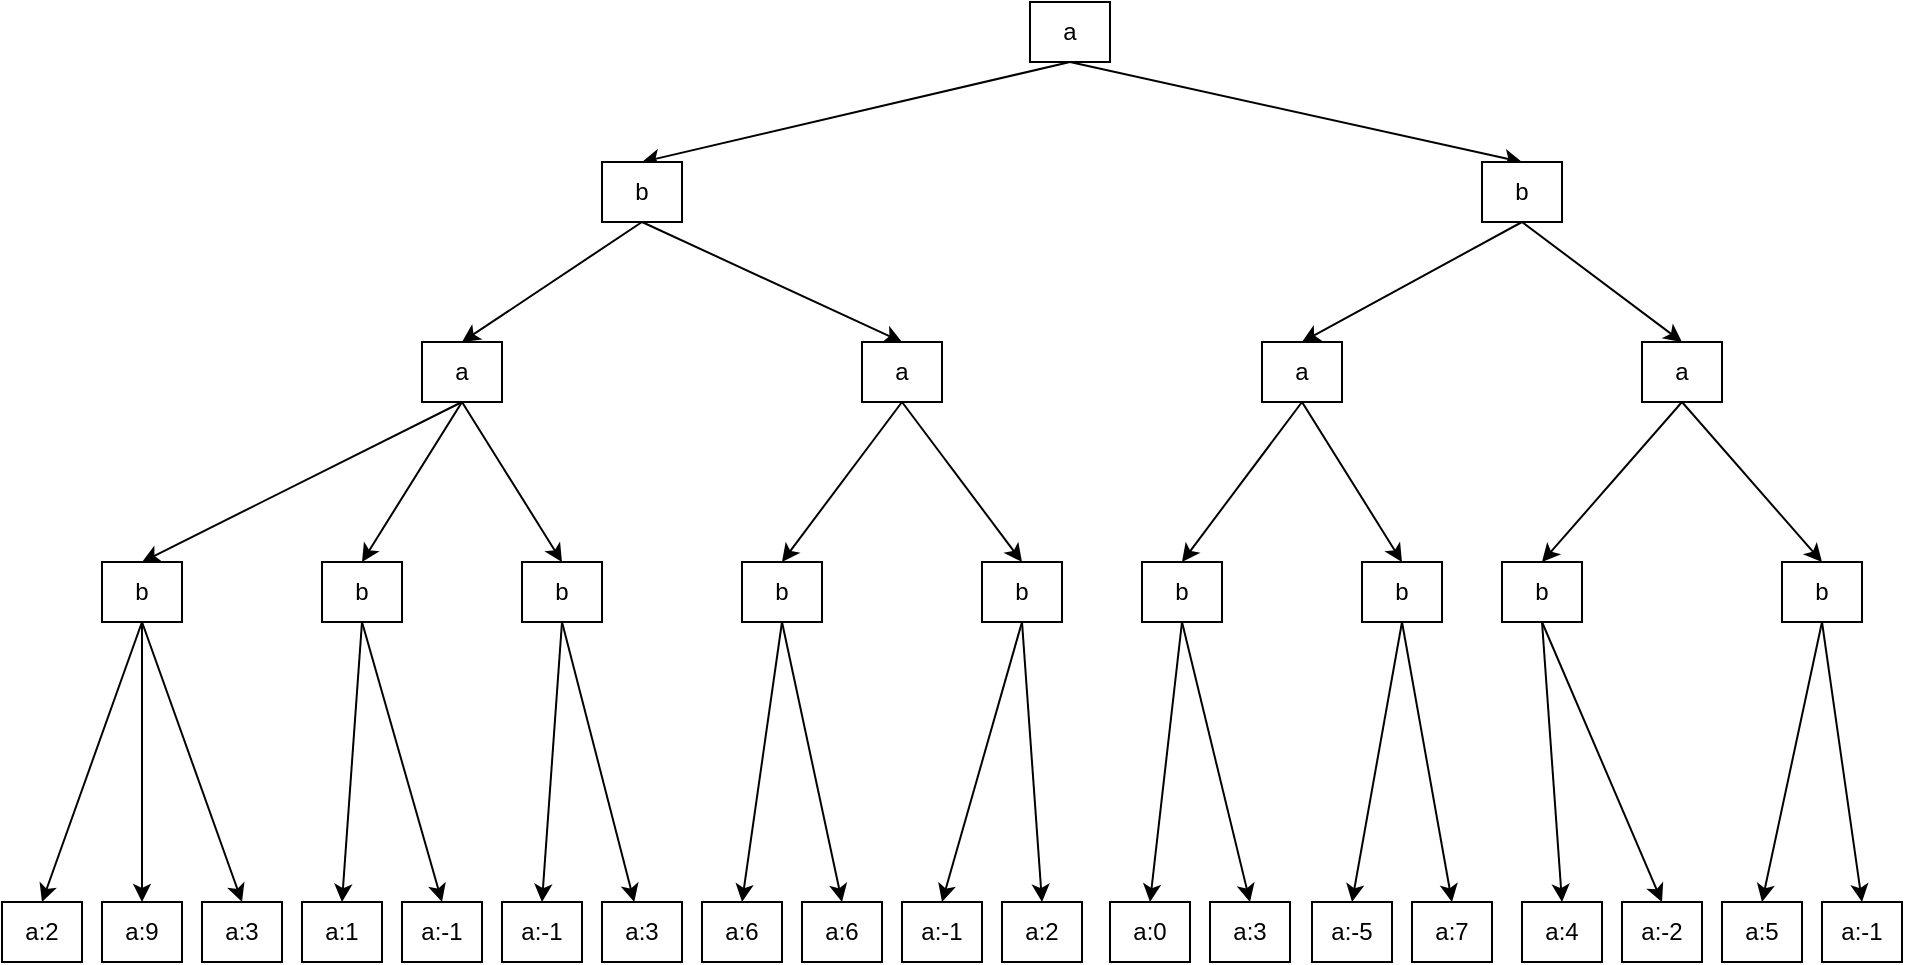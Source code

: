 <mxfile version="19.0.1" type="github" pages="2">
  <diagram id="ppGc9pyiZsNfxP-XiB4A" name="极小值极大值搜索">
    <mxGraphModel dx="2249" dy="799" grid="1" gridSize="10" guides="1" tooltips="1" connect="1" arrows="1" fold="1" page="1" pageScale="1" pageWidth="827" pageHeight="1169" math="0" shadow="0">
      <root>
        <mxCell id="0" />
        <mxCell id="1" parent="0" />
        <mxCell id="HbnqrODWLRLWuh91xsHi-65" style="edgeStyle=none;rounded=0;orthogonalLoop=1;jettySize=auto;html=1;exitX=0.5;exitY=1;exitDx=0;exitDy=0;entryX=0.5;entryY=0;entryDx=0;entryDy=0;" parent="1" source="HbnqrODWLRLWuh91xsHi-8" target="HbnqrODWLRLWuh91xsHi-27" edge="1">
          <mxGeometry relative="1" as="geometry" />
        </mxCell>
        <mxCell id="HbnqrODWLRLWuh91xsHi-66" style="edgeStyle=none;rounded=0;orthogonalLoop=1;jettySize=auto;html=1;exitX=0.5;exitY=1;exitDx=0;exitDy=0;entryX=0.5;entryY=0;entryDx=0;entryDy=0;" parent="1" source="HbnqrODWLRLWuh91xsHi-8" target="HbnqrODWLRLWuh91xsHi-28" edge="1">
          <mxGeometry relative="1" as="geometry" />
        </mxCell>
        <mxCell id="HbnqrODWLRLWuh91xsHi-67" style="edgeStyle=none;rounded=0;orthogonalLoop=1;jettySize=auto;html=1;exitX=0.5;exitY=1;exitDx=0;exitDy=0;entryX=0.5;entryY=0;entryDx=0;entryDy=0;" parent="1" source="HbnqrODWLRLWuh91xsHi-8" target="HbnqrODWLRLWuh91xsHi-29" edge="1">
          <mxGeometry relative="1" as="geometry" />
        </mxCell>
        <mxCell id="HbnqrODWLRLWuh91xsHi-8" value="b" style="rounded=0;whiteSpace=wrap;html=1;" parent="1" vertex="1">
          <mxGeometry x="-70" y="430" width="40" height="30" as="geometry" />
        </mxCell>
        <mxCell id="HbnqrODWLRLWuh91xsHi-68" style="edgeStyle=none;rounded=0;orthogonalLoop=1;jettySize=auto;html=1;exitX=0.5;exitY=1;exitDx=0;exitDy=0;entryX=0.5;entryY=0;entryDx=0;entryDy=0;" parent="1" source="HbnqrODWLRLWuh91xsHi-9" target="HbnqrODWLRLWuh91xsHi-33" edge="1">
          <mxGeometry relative="1" as="geometry" />
        </mxCell>
        <mxCell id="HbnqrODWLRLWuh91xsHi-69" style="edgeStyle=none;rounded=0;orthogonalLoop=1;jettySize=auto;html=1;exitX=0.5;exitY=1;exitDx=0;exitDy=0;entryX=0.5;entryY=0;entryDx=0;entryDy=0;" parent="1" source="HbnqrODWLRLWuh91xsHi-9" target="HbnqrODWLRLWuh91xsHi-34" edge="1">
          <mxGeometry relative="1" as="geometry" />
        </mxCell>
        <mxCell id="HbnqrODWLRLWuh91xsHi-9" value="b" style="rounded=0;whiteSpace=wrap;html=1;" parent="1" vertex="1">
          <mxGeometry x="40" y="430" width="40" height="30" as="geometry" />
        </mxCell>
        <mxCell id="HbnqrODWLRLWuh91xsHi-70" style="edgeStyle=none;rounded=0;orthogonalLoop=1;jettySize=auto;html=1;exitX=0.5;exitY=1;exitDx=0;exitDy=0;entryX=0.5;entryY=0;entryDx=0;entryDy=0;" parent="1" source="HbnqrODWLRLWuh91xsHi-10" target="HbnqrODWLRLWuh91xsHi-35" edge="1">
          <mxGeometry relative="1" as="geometry" />
        </mxCell>
        <mxCell id="HbnqrODWLRLWuh91xsHi-71" style="edgeStyle=none;rounded=0;orthogonalLoop=1;jettySize=auto;html=1;exitX=0.5;exitY=1;exitDx=0;exitDy=0;" parent="1" source="HbnqrODWLRLWuh91xsHi-10" target="HbnqrODWLRLWuh91xsHi-36" edge="1">
          <mxGeometry relative="1" as="geometry" />
        </mxCell>
        <mxCell id="HbnqrODWLRLWuh91xsHi-10" value="b" style="rounded=0;whiteSpace=wrap;html=1;" parent="1" vertex="1">
          <mxGeometry x="140" y="430" width="40" height="30" as="geometry" />
        </mxCell>
        <mxCell id="HbnqrODWLRLWuh91xsHi-50" style="rounded=0;orthogonalLoop=1;jettySize=auto;html=1;exitX=0.5;exitY=1;exitDx=0;exitDy=0;entryX=0.5;entryY=0;entryDx=0;entryDy=0;" parent="1" source="HbnqrODWLRLWuh91xsHi-11" target="HbnqrODWLRLWuh91xsHi-12" edge="1">
          <mxGeometry relative="1" as="geometry" />
        </mxCell>
        <mxCell id="HbnqrODWLRLWuh91xsHi-51" style="edgeStyle=none;rounded=0;orthogonalLoop=1;jettySize=auto;html=1;exitX=0.5;exitY=1;exitDx=0;exitDy=0;entryX=0.5;entryY=0;entryDx=0;entryDy=0;" parent="1" source="HbnqrODWLRLWuh91xsHi-11" target="HbnqrODWLRLWuh91xsHi-13" edge="1">
          <mxGeometry relative="1" as="geometry" />
        </mxCell>
        <mxCell id="HbnqrODWLRLWuh91xsHi-11" value="a" style="rounded=0;whiteSpace=wrap;html=1;" parent="1" vertex="1">
          <mxGeometry x="394" y="150" width="40" height="30" as="geometry" />
        </mxCell>
        <mxCell id="HbnqrODWLRLWuh91xsHi-52" style="edgeStyle=none;rounded=0;orthogonalLoop=1;jettySize=auto;html=1;exitX=0.5;exitY=1;exitDx=0;exitDy=0;entryX=0.5;entryY=0;entryDx=0;entryDy=0;" parent="1" source="HbnqrODWLRLWuh91xsHi-12" target="HbnqrODWLRLWuh91xsHi-14" edge="1">
          <mxGeometry relative="1" as="geometry" />
        </mxCell>
        <mxCell id="HbnqrODWLRLWuh91xsHi-53" style="edgeStyle=none;rounded=0;orthogonalLoop=1;jettySize=auto;html=1;exitX=0.5;exitY=1;exitDx=0;exitDy=0;entryX=0.5;entryY=0;entryDx=0;entryDy=0;" parent="1" source="HbnqrODWLRLWuh91xsHi-12" target="HbnqrODWLRLWuh91xsHi-15" edge="1">
          <mxGeometry relative="1" as="geometry" />
        </mxCell>
        <mxCell id="HbnqrODWLRLWuh91xsHi-12" value="b" style="rounded=0;whiteSpace=wrap;html=1;" parent="1" vertex="1">
          <mxGeometry x="180" y="230" width="40" height="30" as="geometry" />
        </mxCell>
        <mxCell id="HbnqrODWLRLWuh91xsHi-54" style="edgeStyle=none;rounded=0;orthogonalLoop=1;jettySize=auto;html=1;exitX=0.5;exitY=1;exitDx=0;exitDy=0;entryX=0.5;entryY=0;entryDx=0;entryDy=0;" parent="1" source="HbnqrODWLRLWuh91xsHi-13" target="HbnqrODWLRLWuh91xsHi-16" edge="1">
          <mxGeometry relative="1" as="geometry" />
        </mxCell>
        <mxCell id="HbnqrODWLRLWuh91xsHi-55" style="edgeStyle=none;rounded=0;orthogonalLoop=1;jettySize=auto;html=1;exitX=0.5;exitY=1;exitDx=0;exitDy=0;entryX=0.5;entryY=0;entryDx=0;entryDy=0;" parent="1" source="HbnqrODWLRLWuh91xsHi-13" target="HbnqrODWLRLWuh91xsHi-17" edge="1">
          <mxGeometry relative="1" as="geometry" />
        </mxCell>
        <mxCell id="HbnqrODWLRLWuh91xsHi-13" value="b" style="rounded=0;whiteSpace=wrap;html=1;" parent="1" vertex="1">
          <mxGeometry x="620" y="230" width="40" height="30" as="geometry" />
        </mxCell>
        <mxCell id="HbnqrODWLRLWuh91xsHi-56" style="edgeStyle=none;rounded=0;orthogonalLoop=1;jettySize=auto;html=1;exitX=0.5;exitY=1;exitDx=0;exitDy=0;entryX=0.5;entryY=0;entryDx=0;entryDy=0;" parent="1" source="HbnqrODWLRLWuh91xsHi-14" target="HbnqrODWLRLWuh91xsHi-8" edge="1">
          <mxGeometry relative="1" as="geometry" />
        </mxCell>
        <mxCell id="HbnqrODWLRLWuh91xsHi-57" style="edgeStyle=none;rounded=0;orthogonalLoop=1;jettySize=auto;html=1;exitX=0.5;exitY=1;exitDx=0;exitDy=0;entryX=0.5;entryY=0;entryDx=0;entryDy=0;" parent="1" source="HbnqrODWLRLWuh91xsHi-14" target="HbnqrODWLRLWuh91xsHi-9" edge="1">
          <mxGeometry relative="1" as="geometry" />
        </mxCell>
        <mxCell id="HbnqrODWLRLWuh91xsHi-58" style="edgeStyle=none;rounded=0;orthogonalLoop=1;jettySize=auto;html=1;exitX=0.5;exitY=1;exitDx=0;exitDy=0;entryX=0.5;entryY=0;entryDx=0;entryDy=0;" parent="1" source="HbnqrODWLRLWuh91xsHi-14" target="HbnqrODWLRLWuh91xsHi-10" edge="1">
          <mxGeometry relative="1" as="geometry" />
        </mxCell>
        <mxCell id="HbnqrODWLRLWuh91xsHi-14" value="a" style="rounded=0;whiteSpace=wrap;html=1;" parent="1" vertex="1">
          <mxGeometry x="90" y="320" width="40" height="30" as="geometry" />
        </mxCell>
        <mxCell id="HbnqrODWLRLWuh91xsHi-59" style="edgeStyle=none;rounded=0;orthogonalLoop=1;jettySize=auto;html=1;exitX=0.5;exitY=1;exitDx=0;exitDy=0;entryX=0.5;entryY=0;entryDx=0;entryDy=0;" parent="1" source="HbnqrODWLRLWuh91xsHi-15" target="HbnqrODWLRLWuh91xsHi-21" edge="1">
          <mxGeometry relative="1" as="geometry" />
        </mxCell>
        <mxCell id="HbnqrODWLRLWuh91xsHi-60" style="edgeStyle=none;rounded=0;orthogonalLoop=1;jettySize=auto;html=1;exitX=0.5;exitY=1;exitDx=0;exitDy=0;entryX=0.5;entryY=0;entryDx=0;entryDy=0;" parent="1" source="HbnqrODWLRLWuh91xsHi-15" target="HbnqrODWLRLWuh91xsHi-22" edge="1">
          <mxGeometry relative="1" as="geometry" />
        </mxCell>
        <mxCell id="HbnqrODWLRLWuh91xsHi-15" value="a" style="rounded=0;whiteSpace=wrap;html=1;" parent="1" vertex="1">
          <mxGeometry x="310" y="320" width="40" height="30" as="geometry" />
        </mxCell>
        <mxCell id="HbnqrODWLRLWuh91xsHi-61" style="edgeStyle=none;rounded=0;orthogonalLoop=1;jettySize=auto;html=1;exitX=0.5;exitY=1;exitDx=0;exitDy=0;entryX=0.5;entryY=0;entryDx=0;entryDy=0;" parent="1" source="HbnqrODWLRLWuh91xsHi-16" target="HbnqrODWLRLWuh91xsHi-23" edge="1">
          <mxGeometry relative="1" as="geometry" />
        </mxCell>
        <mxCell id="HbnqrODWLRLWuh91xsHi-62" style="edgeStyle=none;rounded=0;orthogonalLoop=1;jettySize=auto;html=1;exitX=0.5;exitY=1;exitDx=0;exitDy=0;entryX=0.5;entryY=0;entryDx=0;entryDy=0;" parent="1" source="HbnqrODWLRLWuh91xsHi-16" target="HbnqrODWLRLWuh91xsHi-24" edge="1">
          <mxGeometry relative="1" as="geometry" />
        </mxCell>
        <mxCell id="HbnqrODWLRLWuh91xsHi-16" value="a" style="rounded=0;whiteSpace=wrap;html=1;" parent="1" vertex="1">
          <mxGeometry x="510" y="320" width="40" height="30" as="geometry" />
        </mxCell>
        <mxCell id="HbnqrODWLRLWuh91xsHi-63" style="edgeStyle=none;rounded=0;orthogonalLoop=1;jettySize=auto;html=1;exitX=0.5;exitY=1;exitDx=0;exitDy=0;entryX=0.5;entryY=0;entryDx=0;entryDy=0;" parent="1" source="HbnqrODWLRLWuh91xsHi-17" target="HbnqrODWLRLWuh91xsHi-25" edge="1">
          <mxGeometry relative="1" as="geometry" />
        </mxCell>
        <mxCell id="HbnqrODWLRLWuh91xsHi-64" style="edgeStyle=none;rounded=0;orthogonalLoop=1;jettySize=auto;html=1;exitX=0.5;exitY=1;exitDx=0;exitDy=0;entryX=0.5;entryY=0;entryDx=0;entryDy=0;" parent="1" source="HbnqrODWLRLWuh91xsHi-17" target="HbnqrODWLRLWuh91xsHi-26" edge="1">
          <mxGeometry relative="1" as="geometry" />
        </mxCell>
        <mxCell id="HbnqrODWLRLWuh91xsHi-17" value="a" style="rounded=0;whiteSpace=wrap;html=1;" parent="1" vertex="1">
          <mxGeometry x="700" y="320" width="40" height="30" as="geometry" />
        </mxCell>
        <mxCell id="HbnqrODWLRLWuh91xsHi-72" style="edgeStyle=none;rounded=0;orthogonalLoop=1;jettySize=auto;html=1;exitX=0.5;exitY=1;exitDx=0;exitDy=0;entryX=0.5;entryY=0;entryDx=0;entryDy=0;" parent="1" source="HbnqrODWLRLWuh91xsHi-21" target="HbnqrODWLRLWuh91xsHi-37" edge="1">
          <mxGeometry relative="1" as="geometry" />
        </mxCell>
        <mxCell id="HbnqrODWLRLWuh91xsHi-73" style="edgeStyle=none;rounded=0;orthogonalLoop=1;jettySize=auto;html=1;exitX=0.5;exitY=1;exitDx=0;exitDy=0;entryX=0.5;entryY=0;entryDx=0;entryDy=0;" parent="1" source="HbnqrODWLRLWuh91xsHi-21" target="HbnqrODWLRLWuh91xsHi-38" edge="1">
          <mxGeometry relative="1" as="geometry" />
        </mxCell>
        <mxCell id="HbnqrODWLRLWuh91xsHi-21" value="b" style="rounded=0;whiteSpace=wrap;html=1;" parent="1" vertex="1">
          <mxGeometry x="250" y="430" width="40" height="30" as="geometry" />
        </mxCell>
        <mxCell id="HbnqrODWLRLWuh91xsHi-74" style="edgeStyle=none;rounded=0;orthogonalLoop=1;jettySize=auto;html=1;exitX=0.5;exitY=1;exitDx=0;exitDy=0;entryX=0.5;entryY=0;entryDx=0;entryDy=0;" parent="1" source="HbnqrODWLRLWuh91xsHi-22" target="HbnqrODWLRLWuh91xsHi-39" edge="1">
          <mxGeometry relative="1" as="geometry" />
        </mxCell>
        <mxCell id="HbnqrODWLRLWuh91xsHi-75" style="edgeStyle=none;rounded=0;orthogonalLoop=1;jettySize=auto;html=1;exitX=0.5;exitY=1;exitDx=0;exitDy=0;entryX=0.5;entryY=0;entryDx=0;entryDy=0;" parent="1" source="HbnqrODWLRLWuh91xsHi-22" target="HbnqrODWLRLWuh91xsHi-40" edge="1">
          <mxGeometry relative="1" as="geometry" />
        </mxCell>
        <mxCell id="HbnqrODWLRLWuh91xsHi-22" value="b" style="rounded=0;whiteSpace=wrap;html=1;" parent="1" vertex="1">
          <mxGeometry x="370" y="430" width="40" height="30" as="geometry" />
        </mxCell>
        <mxCell id="HbnqrODWLRLWuh91xsHi-76" style="edgeStyle=none;rounded=0;orthogonalLoop=1;jettySize=auto;html=1;exitX=0.5;exitY=1;exitDx=0;exitDy=0;entryX=0.5;entryY=0;entryDx=0;entryDy=0;" parent="1" source="HbnqrODWLRLWuh91xsHi-23" target="HbnqrODWLRLWuh91xsHi-41" edge="1">
          <mxGeometry relative="1" as="geometry" />
        </mxCell>
        <mxCell id="HbnqrODWLRLWuh91xsHi-77" style="edgeStyle=none;rounded=0;orthogonalLoop=1;jettySize=auto;html=1;exitX=0.5;exitY=1;exitDx=0;exitDy=0;entryX=0.5;entryY=0;entryDx=0;entryDy=0;" parent="1" source="HbnqrODWLRLWuh91xsHi-23" target="HbnqrODWLRLWuh91xsHi-42" edge="1">
          <mxGeometry relative="1" as="geometry" />
        </mxCell>
        <mxCell id="HbnqrODWLRLWuh91xsHi-23" value="b" style="rounded=0;whiteSpace=wrap;html=1;" parent="1" vertex="1">
          <mxGeometry x="450" y="430" width="40" height="30" as="geometry" />
        </mxCell>
        <mxCell id="HbnqrODWLRLWuh91xsHi-78" style="edgeStyle=none;rounded=0;orthogonalLoop=1;jettySize=auto;html=1;exitX=0.5;exitY=1;exitDx=0;exitDy=0;entryX=0.5;entryY=0;entryDx=0;entryDy=0;" parent="1" source="HbnqrODWLRLWuh91xsHi-24" target="HbnqrODWLRLWuh91xsHi-43" edge="1">
          <mxGeometry relative="1" as="geometry" />
        </mxCell>
        <mxCell id="HbnqrODWLRLWuh91xsHi-79" style="edgeStyle=none;rounded=0;orthogonalLoop=1;jettySize=auto;html=1;exitX=0.5;exitY=1;exitDx=0;exitDy=0;entryX=0.5;entryY=0;entryDx=0;entryDy=0;" parent="1" source="HbnqrODWLRLWuh91xsHi-24" target="HbnqrODWLRLWuh91xsHi-44" edge="1">
          <mxGeometry relative="1" as="geometry" />
        </mxCell>
        <mxCell id="HbnqrODWLRLWuh91xsHi-24" value="b" style="rounded=0;whiteSpace=wrap;html=1;" parent="1" vertex="1">
          <mxGeometry x="560" y="430" width="40" height="30" as="geometry" />
        </mxCell>
        <mxCell id="HbnqrODWLRLWuh91xsHi-80" style="edgeStyle=none;rounded=0;orthogonalLoop=1;jettySize=auto;html=1;exitX=0.5;exitY=1;exitDx=0;exitDy=0;entryX=0.5;entryY=0;entryDx=0;entryDy=0;" parent="1" source="HbnqrODWLRLWuh91xsHi-25" target="HbnqrODWLRLWuh91xsHi-45" edge="1">
          <mxGeometry relative="1" as="geometry" />
        </mxCell>
        <mxCell id="HbnqrODWLRLWuh91xsHi-81" style="edgeStyle=none;rounded=0;orthogonalLoop=1;jettySize=auto;html=1;exitX=0.5;exitY=1;exitDx=0;exitDy=0;entryX=0.5;entryY=0;entryDx=0;entryDy=0;" parent="1" source="HbnqrODWLRLWuh91xsHi-25" target="HbnqrODWLRLWuh91xsHi-46" edge="1">
          <mxGeometry relative="1" as="geometry" />
        </mxCell>
        <mxCell id="HbnqrODWLRLWuh91xsHi-25" value="b" style="rounded=0;whiteSpace=wrap;html=1;" parent="1" vertex="1">
          <mxGeometry x="630" y="430" width="40" height="30" as="geometry" />
        </mxCell>
        <mxCell id="HbnqrODWLRLWuh91xsHi-82" style="edgeStyle=none;rounded=0;orthogonalLoop=1;jettySize=auto;html=1;exitX=0.5;exitY=1;exitDx=0;exitDy=0;entryX=0.5;entryY=0;entryDx=0;entryDy=0;" parent="1" source="HbnqrODWLRLWuh91xsHi-26" target="HbnqrODWLRLWuh91xsHi-47" edge="1">
          <mxGeometry relative="1" as="geometry" />
        </mxCell>
        <mxCell id="HbnqrODWLRLWuh91xsHi-83" style="edgeStyle=none;rounded=0;orthogonalLoop=1;jettySize=auto;html=1;exitX=0.5;exitY=1;exitDx=0;exitDy=0;entryX=0.5;entryY=0;entryDx=0;entryDy=0;" parent="1" source="HbnqrODWLRLWuh91xsHi-26" target="HbnqrODWLRLWuh91xsHi-48" edge="1">
          <mxGeometry relative="1" as="geometry" />
        </mxCell>
        <mxCell id="HbnqrODWLRLWuh91xsHi-26" value="b" style="rounded=0;whiteSpace=wrap;html=1;" parent="1" vertex="1">
          <mxGeometry x="770" y="430" width="40" height="30" as="geometry" />
        </mxCell>
        <mxCell id="HbnqrODWLRLWuh91xsHi-27" value="a:2" style="rounded=0;whiteSpace=wrap;html=1;" parent="1" vertex="1">
          <mxGeometry x="-120" y="600" width="40" height="30" as="geometry" />
        </mxCell>
        <mxCell id="HbnqrODWLRLWuh91xsHi-28" value="a:9" style="rounded=0;whiteSpace=wrap;html=1;" parent="1" vertex="1">
          <mxGeometry x="-70" y="600" width="40" height="30" as="geometry" />
        </mxCell>
        <mxCell id="HbnqrODWLRLWuh91xsHi-29" value="a:3" style="rounded=0;whiteSpace=wrap;html=1;" parent="1" vertex="1">
          <mxGeometry x="-20" y="600" width="40" height="30" as="geometry" />
        </mxCell>
        <mxCell id="HbnqrODWLRLWuh91xsHi-33" value="a:1" style="rounded=0;whiteSpace=wrap;html=1;" parent="1" vertex="1">
          <mxGeometry x="30" y="600" width="40" height="30" as="geometry" />
        </mxCell>
        <mxCell id="HbnqrODWLRLWuh91xsHi-34" value="a:-1" style="rounded=0;whiteSpace=wrap;html=1;" parent="1" vertex="1">
          <mxGeometry x="80" y="600" width="40" height="30" as="geometry" />
        </mxCell>
        <mxCell id="HbnqrODWLRLWuh91xsHi-35" value="a:-1" style="rounded=0;whiteSpace=wrap;html=1;" parent="1" vertex="1">
          <mxGeometry x="130" y="600" width="40" height="30" as="geometry" />
        </mxCell>
        <mxCell id="HbnqrODWLRLWuh91xsHi-36" value="a:3" style="rounded=0;whiteSpace=wrap;html=1;" parent="1" vertex="1">
          <mxGeometry x="180" y="600" width="40" height="30" as="geometry" />
        </mxCell>
        <mxCell id="HbnqrODWLRLWuh91xsHi-37" value="a:6" style="rounded=0;whiteSpace=wrap;html=1;" parent="1" vertex="1">
          <mxGeometry x="230" y="600" width="40" height="30" as="geometry" />
        </mxCell>
        <mxCell id="HbnqrODWLRLWuh91xsHi-38" value="a:6" style="rounded=0;whiteSpace=wrap;html=1;" parent="1" vertex="1">
          <mxGeometry x="280" y="600" width="40" height="30" as="geometry" />
        </mxCell>
        <mxCell id="HbnqrODWLRLWuh91xsHi-39" value="a:-1" style="rounded=0;whiteSpace=wrap;html=1;" parent="1" vertex="1">
          <mxGeometry x="330" y="600" width="40" height="30" as="geometry" />
        </mxCell>
        <mxCell id="HbnqrODWLRLWuh91xsHi-40" value="a:2" style="rounded=0;whiteSpace=wrap;html=1;" parent="1" vertex="1">
          <mxGeometry x="380" y="600" width="40" height="30" as="geometry" />
        </mxCell>
        <mxCell id="HbnqrODWLRLWuh91xsHi-41" value="a:0" style="rounded=0;whiteSpace=wrap;html=1;" parent="1" vertex="1">
          <mxGeometry x="434" y="600" width="40" height="30" as="geometry" />
        </mxCell>
        <mxCell id="HbnqrODWLRLWuh91xsHi-42" value="a:3" style="rounded=0;whiteSpace=wrap;html=1;" parent="1" vertex="1">
          <mxGeometry x="484" y="600" width="40" height="30" as="geometry" />
        </mxCell>
        <mxCell id="HbnqrODWLRLWuh91xsHi-43" value="a:-5" style="rounded=0;whiteSpace=wrap;html=1;" parent="1" vertex="1">
          <mxGeometry x="535" y="600" width="40" height="30" as="geometry" />
        </mxCell>
        <mxCell id="HbnqrODWLRLWuh91xsHi-44" value="a:7" style="rounded=0;whiteSpace=wrap;html=1;" parent="1" vertex="1">
          <mxGeometry x="585" y="600" width="40" height="30" as="geometry" />
        </mxCell>
        <mxCell id="HbnqrODWLRLWuh91xsHi-45" value="a:4" style="rounded=0;whiteSpace=wrap;html=1;" parent="1" vertex="1">
          <mxGeometry x="640" y="600" width="40" height="30" as="geometry" />
        </mxCell>
        <mxCell id="HbnqrODWLRLWuh91xsHi-46" value="a:-2" style="rounded=0;whiteSpace=wrap;html=1;" parent="1" vertex="1">
          <mxGeometry x="690" y="600" width="40" height="30" as="geometry" />
        </mxCell>
        <mxCell id="HbnqrODWLRLWuh91xsHi-47" value="a:5" style="rounded=0;whiteSpace=wrap;html=1;" parent="1" vertex="1">
          <mxGeometry x="740" y="600" width="40" height="30" as="geometry" />
        </mxCell>
        <mxCell id="HbnqrODWLRLWuh91xsHi-48" value="a:-1" style="rounded=0;whiteSpace=wrap;html=1;" parent="1" vertex="1">
          <mxGeometry x="790" y="600" width="40" height="30" as="geometry" />
        </mxCell>
      </root>
    </mxGraphModel>
  </diagram>
  <diagram id="9K6kHsf1P7muaErldYtB" name="数独_回溯">
    <mxGraphModel dx="1422" dy="799" grid="1" gridSize="10" guides="1" tooltips="1" connect="1" arrows="1" fold="1" page="1" pageScale="1" pageWidth="827" pageHeight="1169" math="0" shadow="0">
      <root>
        <mxCell id="0" />
        <mxCell id="1" parent="0" />
        <mxCell id="8-sfAg10hF07b5mOZwU2-5" style="edgeStyle=orthogonalEdgeStyle;rounded=0;orthogonalLoop=1;jettySize=auto;html=1;exitX=0.5;exitY=1;exitDx=0;exitDy=0;entryX=0.5;entryY=0;entryDx=0;entryDy=0;" edge="1" parent="1" source="IDvaxvb_3gzu9hVDri_e-1" target="IDvaxvb_3gzu9hVDri_e-2">
          <mxGeometry relative="1" as="geometry" />
        </mxCell>
        <mxCell id="IDvaxvb_3gzu9hVDri_e-1" value="开始" style="rounded=1;whiteSpace=wrap;html=1;" vertex="1" parent="1">
          <mxGeometry x="585" y="80" width="120" height="60" as="geometry" />
        </mxCell>
        <mxCell id="8-sfAg10hF07b5mOZwU2-6" style="edgeStyle=orthogonalEdgeStyle;rounded=0;orthogonalLoop=1;jettySize=auto;html=1;exitX=0.5;exitY=1;exitDx=0;exitDy=0;entryX=0.5;entryY=0;entryDx=0;entryDy=0;" edge="1" parent="1" source="IDvaxvb_3gzu9hVDri_e-2" target="IDvaxvb_3gzu9hVDri_e-3">
          <mxGeometry relative="1" as="geometry" />
        </mxCell>
        <mxCell id="IDvaxvb_3gzu9hVDri_e-2" value="搜索出第一个非空元素的坐标，并且将坐标压入栈中" style="rounded=0;whiteSpace=wrap;html=1;" vertex="1" parent="1">
          <mxGeometry x="585" y="180" width="120" height="60" as="geometry" />
        </mxCell>
        <mxCell id="8-sfAg10hF07b5mOZwU2-7" style="edgeStyle=orthogonalEdgeStyle;rounded=0;orthogonalLoop=1;jettySize=auto;html=1;exitX=0.5;exitY=1;exitDx=0;exitDy=0;" edge="1" parent="1" source="IDvaxvb_3gzu9hVDri_e-3">
          <mxGeometry relative="1" as="geometry">
            <mxPoint x="645" y="350" as="targetPoint" />
          </mxGeometry>
        </mxCell>
        <mxCell id="IDvaxvb_3gzu9hVDri_e-3" value="搜索出最后一个非空元素的坐标(m,n)" style="rounded=0;whiteSpace=wrap;html=1;" vertex="1" parent="1">
          <mxGeometry x="585" y="270" width="120" height="60" as="geometry" />
        </mxCell>
        <mxCell id="IDvaxvb_3gzu9hVDri_e-18" style="edgeStyle=orthogonalEdgeStyle;rounded=0;orthogonalLoop=1;jettySize=auto;html=1;exitX=1;exitY=0.5;exitDx=0;exitDy=0;" edge="1" parent="1" source="IDvaxvb_3gzu9hVDri_e-4" target="IDvaxvb_3gzu9hVDri_e-11">
          <mxGeometry relative="1" as="geometry" />
        </mxCell>
        <mxCell id="8-sfAg10hF07b5mOZwU2-3" style="edgeStyle=orthogonalEdgeStyle;rounded=0;orthogonalLoop=1;jettySize=auto;html=1;exitX=0.5;exitY=1;exitDx=0;exitDy=0;entryX=0;entryY=0.5;entryDx=0;entryDy=0;" edge="1" parent="1" source="IDvaxvb_3gzu9hVDri_e-4" target="IDvaxvb_3gzu9hVDri_e-6">
          <mxGeometry relative="1" as="geometry" />
        </mxCell>
        <mxCell id="IDvaxvb_3gzu9hVDri_e-4" value="(m,n)出的元素非空且合法" style="rhombus;whiteSpace=wrap;html=1;" vertex="1" parent="1">
          <mxGeometry x="336" y="380" width="156" height="80" as="geometry" />
        </mxCell>
        <mxCell id="8-sfAg10hF07b5mOZwU2-4" style="edgeStyle=orthogonalEdgeStyle;rounded=0;orthogonalLoop=1;jettySize=auto;html=1;exitX=0.5;exitY=1;exitDx=0;exitDy=0;entryX=0.5;entryY=0;entryDx=0;entryDy=0;" edge="1" parent="1" source="IDvaxvb_3gzu9hVDri_e-6" target="IDvaxvb_3gzu9hVDri_e-7">
          <mxGeometry relative="1" as="geometry" />
        </mxCell>
        <mxCell id="IDvaxvb_3gzu9hVDri_e-6" value="输出结果" style="rounded=0;whiteSpace=wrap;html=1;" vertex="1" parent="1">
          <mxGeometry x="585" y="600" width="120" height="60" as="geometry" />
        </mxCell>
        <mxCell id="IDvaxvb_3gzu9hVDri_e-7" value="结束" style="rounded=1;whiteSpace=wrap;html=1;" vertex="1" parent="1">
          <mxGeometry x="585" y="700" width="120" height="60" as="geometry" />
        </mxCell>
        <mxCell id="IDvaxvb_3gzu9hVDri_e-8" value="是" style="text;html=1;strokeColor=none;fillColor=none;align=center;verticalAlign=middle;whiteSpace=wrap;rounded=0;" vertex="1" parent="1">
          <mxGeometry x="290" y="450" width="60" height="40" as="geometry" />
        </mxCell>
        <mxCell id="IDvaxvb_3gzu9hVDri_e-9" value="否" style="text;html=1;strokeColor=none;fillColor=none;align=center;verticalAlign=middle;whiteSpace=wrap;rounded=0;" vertex="1" parent="1">
          <mxGeometry x="500" y="360" width="60" height="40" as="geometry" />
        </mxCell>
        <mxCell id="IDvaxvb_3gzu9hVDri_e-17" style="edgeStyle=orthogonalEdgeStyle;rounded=0;orthogonalLoop=1;jettySize=auto;html=1;exitX=1;exitY=0.5;exitDx=0;exitDy=0;entryX=0;entryY=0.5;entryDx=0;entryDy=0;" edge="1" parent="1" source="IDvaxvb_3gzu9hVDri_e-11" target="IDvaxvb_3gzu9hVDri_e-15">
          <mxGeometry relative="1" as="geometry" />
        </mxCell>
        <mxCell id="IDvaxvb_3gzu9hVDri_e-19" style="edgeStyle=orthogonalEdgeStyle;rounded=0;orthogonalLoop=1;jettySize=auto;html=1;exitX=0.5;exitY=1;exitDx=0;exitDy=0;entryX=0.5;entryY=0;entryDx=0;entryDy=0;" edge="1" parent="1" source="IDvaxvb_3gzu9hVDri_e-11" target="IDvaxvb_3gzu9hVDri_e-14">
          <mxGeometry relative="1" as="geometry" />
        </mxCell>
        <mxCell id="IDvaxvb_3gzu9hVDri_e-11" value="当前位置元素非空且合法" style="rhombus;whiteSpace=wrap;html=1;" vertex="1" parent="1">
          <mxGeometry x="560" y="380" width="170" height="80" as="geometry" />
        </mxCell>
        <mxCell id="IDvaxvb_3gzu9hVDri_e-13" value="是" style="text;html=1;strokeColor=none;fillColor=none;align=center;verticalAlign=middle;whiteSpace=wrap;rounded=0;" vertex="1" parent="1">
          <mxGeometry x="525" y="450" width="60" height="40" as="geometry" />
        </mxCell>
        <mxCell id="8-sfAg10hF07b5mOZwU2-1" style="edgeStyle=orthogonalEdgeStyle;rounded=0;orthogonalLoop=1;jettySize=auto;html=1;exitX=0;exitY=0.5;exitDx=0;exitDy=0;entryX=0;entryY=0.5;entryDx=0;entryDy=0;" edge="1" parent="1" source="IDvaxvb_3gzu9hVDri_e-14" target="IDvaxvb_3gzu9hVDri_e-4">
          <mxGeometry relative="1" as="geometry" />
        </mxCell>
        <mxCell id="IDvaxvb_3gzu9hVDri_e-14" value="&lt;span style=&quot;&quot;&gt;搜索出下一个非空元素的坐标，并压入栈中&lt;/span&gt;" style="rounded=0;whiteSpace=wrap;html=1;" vertex="1" parent="1">
          <mxGeometry x="585" y="500" width="120" height="60" as="geometry" />
        </mxCell>
        <mxCell id="IDvaxvb_3gzu9hVDri_e-24" style="edgeStyle=orthogonalEdgeStyle;rounded=0;orthogonalLoop=1;jettySize=auto;html=1;exitX=0.5;exitY=0;exitDx=0;exitDy=0;entryX=0.5;entryY=1;entryDx=0;entryDy=0;" edge="1" parent="1" source="IDvaxvb_3gzu9hVDri_e-15" target="IDvaxvb_3gzu9hVDri_e-21">
          <mxGeometry relative="1" as="geometry" />
        </mxCell>
        <mxCell id="IDvaxvb_3gzu9hVDri_e-25" style="edgeStyle=orthogonalEdgeStyle;rounded=0;orthogonalLoop=1;jettySize=auto;html=1;exitX=0.5;exitY=1;exitDx=0;exitDy=0;entryX=0.5;entryY=0;entryDx=0;entryDy=0;" edge="1" parent="1" source="IDvaxvb_3gzu9hVDri_e-15" target="IDvaxvb_3gzu9hVDri_e-20">
          <mxGeometry relative="1" as="geometry" />
        </mxCell>
        <mxCell id="IDvaxvb_3gzu9hVDri_e-15" value="当前位置元素值为9" style="rhombus;whiteSpace=wrap;html=1;" vertex="1" parent="1">
          <mxGeometry x="810" y="380" width="170" height="80" as="geometry" />
        </mxCell>
        <mxCell id="IDvaxvb_3gzu9hVDri_e-16" value="否" style="text;html=1;strokeColor=none;fillColor=none;align=center;verticalAlign=middle;whiteSpace=wrap;rounded=0;" vertex="1" parent="1">
          <mxGeometry x="740" y="360" width="60" height="40" as="geometry" />
        </mxCell>
        <mxCell id="IDvaxvb_3gzu9hVDri_e-26" style="edgeStyle=orthogonalEdgeStyle;rounded=0;orthogonalLoop=1;jettySize=auto;html=1;exitX=1;exitY=0.5;exitDx=0;exitDy=0;entryX=1;entryY=0.5;entryDx=0;entryDy=0;" edge="1" parent="1" source="IDvaxvb_3gzu9hVDri_e-20" target="IDvaxvb_3gzu9hVDri_e-21">
          <mxGeometry relative="1" as="geometry">
            <Array as="points">
              <mxPoint x="1050" y="530" />
              <mxPoint x="1050" y="310" />
            </Array>
          </mxGeometry>
        </mxCell>
        <mxCell id="IDvaxvb_3gzu9hVDri_e-20" value="回溯（出栈）" style="rounded=0;whiteSpace=wrap;html=1;" vertex="1" parent="1">
          <mxGeometry x="835" y="500" width="120" height="60" as="geometry" />
        </mxCell>
        <mxCell id="IDvaxvb_3gzu9hVDri_e-27" style="edgeStyle=orthogonalEdgeStyle;rounded=0;orthogonalLoop=1;jettySize=auto;html=1;exitX=0;exitY=0.5;exitDx=0;exitDy=0;entryX=0.5;entryY=0;entryDx=0;entryDy=0;" edge="1" parent="1" source="IDvaxvb_3gzu9hVDri_e-21" target="IDvaxvb_3gzu9hVDri_e-4">
          <mxGeometry relative="1" as="geometry">
            <Array as="points">
              <mxPoint x="740" y="310" />
              <mxPoint x="740" y="350" />
              <mxPoint x="414" y="350" />
            </Array>
          </mxGeometry>
        </mxCell>
        <mxCell id="IDvaxvb_3gzu9hVDri_e-21" value="当前元素值加1" style="rounded=0;whiteSpace=wrap;html=1;" vertex="1" parent="1">
          <mxGeometry x="835" y="280" width="120" height="60" as="geometry" />
        </mxCell>
        <mxCell id="IDvaxvb_3gzu9hVDri_e-22" value="是" style="text;html=1;strokeColor=none;fillColor=none;align=center;verticalAlign=middle;whiteSpace=wrap;rounded=0;" vertex="1" parent="1">
          <mxGeometry x="850" y="460" width="60" height="40" as="geometry" />
        </mxCell>
        <mxCell id="IDvaxvb_3gzu9hVDri_e-23" value="否" style="text;html=1;strokeColor=none;fillColor=none;align=center;verticalAlign=middle;whiteSpace=wrap;rounded=0;" vertex="1" parent="1">
          <mxGeometry x="955" y="340" width="60" height="40" as="geometry" />
        </mxCell>
      </root>
    </mxGraphModel>
  </diagram>
</mxfile>
